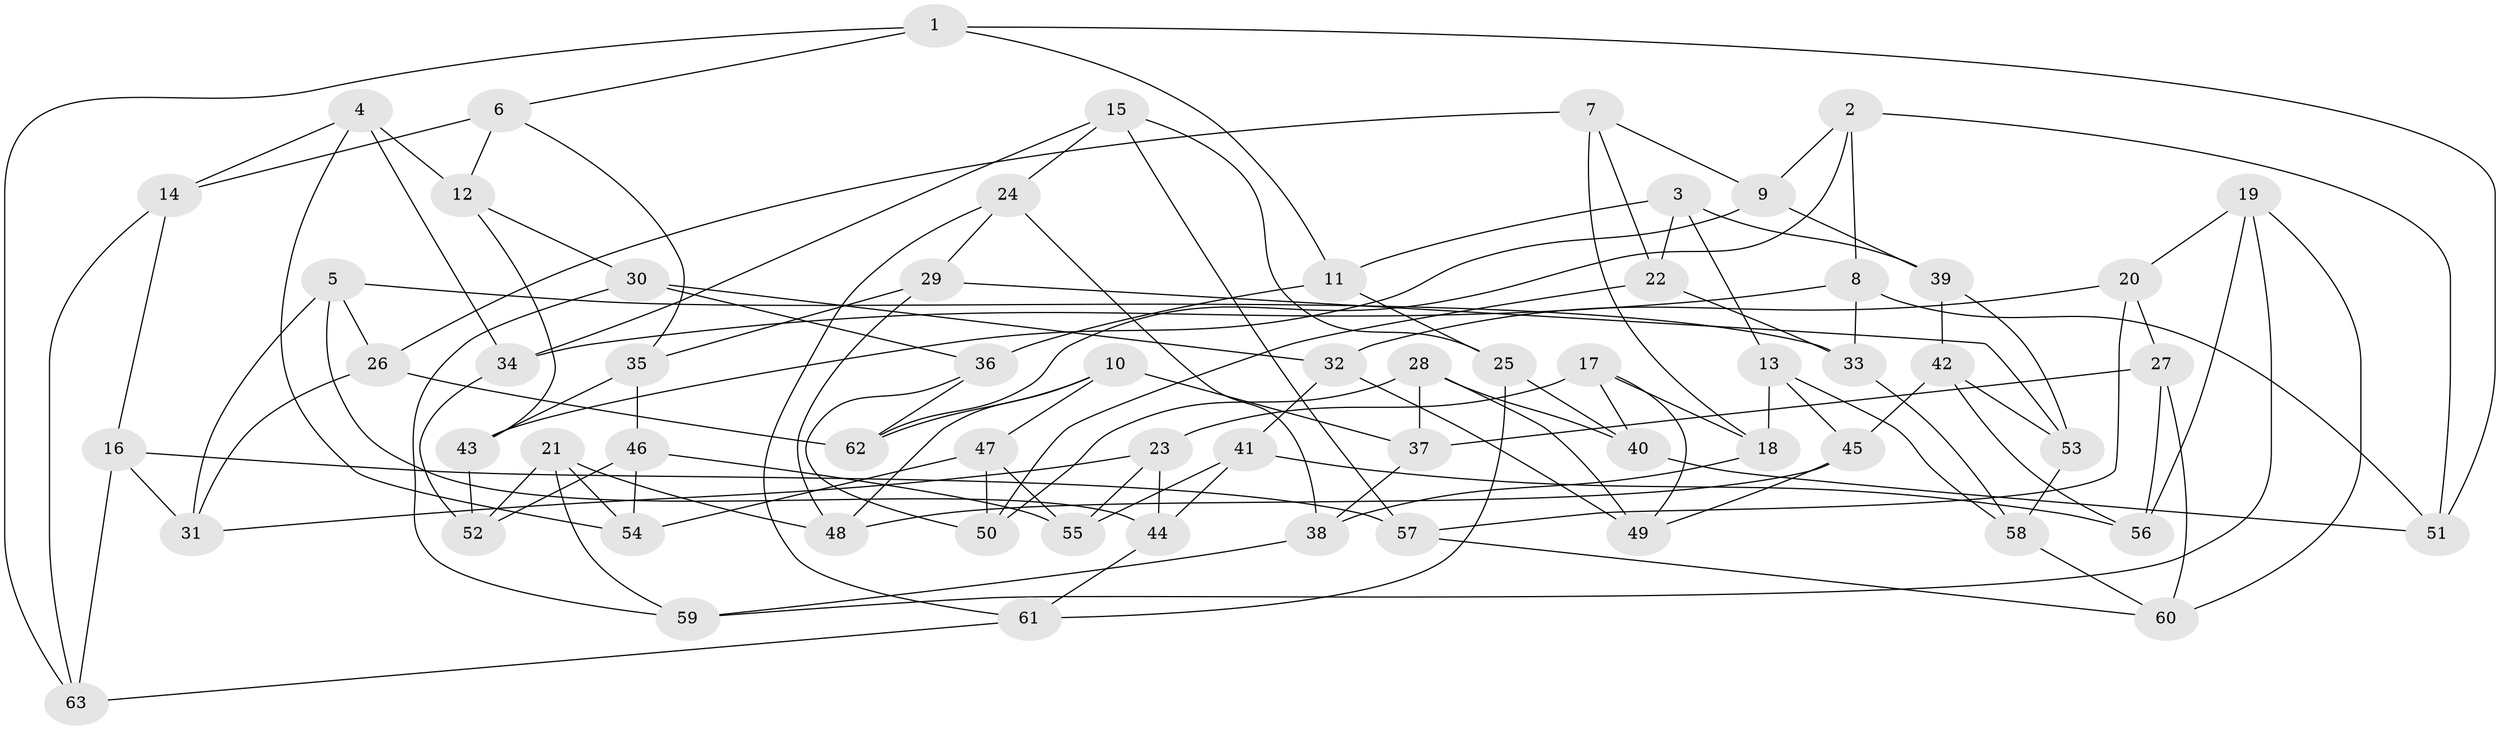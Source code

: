// coarse degree distribution, {6: 0.05263157894736842, 8: 0.02631578947368421, 5: 0.02631578947368421, 4: 0.631578947368421, 3: 0.13157894736842105, 7: 0.02631578947368421, 9: 0.02631578947368421, 10: 0.05263157894736842, 2: 0.02631578947368421}
// Generated by graph-tools (version 1.1) at 2025/54/03/04/25 22:54:06]
// undirected, 63 vertices, 126 edges
graph export_dot {
  node [color=gray90,style=filled];
  1;
  2;
  3;
  4;
  5;
  6;
  7;
  8;
  9;
  10;
  11;
  12;
  13;
  14;
  15;
  16;
  17;
  18;
  19;
  20;
  21;
  22;
  23;
  24;
  25;
  26;
  27;
  28;
  29;
  30;
  31;
  32;
  33;
  34;
  35;
  36;
  37;
  38;
  39;
  40;
  41;
  42;
  43;
  44;
  45;
  46;
  47;
  48;
  49;
  50;
  51;
  52;
  53;
  54;
  55;
  56;
  57;
  58;
  59;
  60;
  61;
  62;
  63;
  1 -- 11;
  1 -- 6;
  1 -- 63;
  1 -- 51;
  2 -- 9;
  2 -- 51;
  2 -- 8;
  2 -- 62;
  3 -- 13;
  3 -- 39;
  3 -- 11;
  3 -- 22;
  4 -- 14;
  4 -- 34;
  4 -- 12;
  4 -- 54;
  5 -- 26;
  5 -- 33;
  5 -- 31;
  5 -- 44;
  6 -- 35;
  6 -- 14;
  6 -- 12;
  7 -- 22;
  7 -- 9;
  7 -- 18;
  7 -- 26;
  8 -- 33;
  8 -- 51;
  8 -- 34;
  9 -- 39;
  9 -- 43;
  10 -- 47;
  10 -- 37;
  10 -- 62;
  10 -- 48;
  11 -- 25;
  11 -- 36;
  12 -- 43;
  12 -- 30;
  13 -- 18;
  13 -- 58;
  13 -- 45;
  14 -- 63;
  14 -- 16;
  15 -- 34;
  15 -- 25;
  15 -- 24;
  15 -- 57;
  16 -- 31;
  16 -- 63;
  16 -- 57;
  17 -- 49;
  17 -- 40;
  17 -- 18;
  17 -- 23;
  18 -- 38;
  19 -- 60;
  19 -- 20;
  19 -- 56;
  19 -- 59;
  20 -- 57;
  20 -- 32;
  20 -- 27;
  21 -- 48;
  21 -- 52;
  21 -- 54;
  21 -- 59;
  22 -- 50;
  22 -- 33;
  23 -- 55;
  23 -- 44;
  23 -- 31;
  24 -- 61;
  24 -- 29;
  24 -- 38;
  25 -- 40;
  25 -- 61;
  26 -- 62;
  26 -- 31;
  27 -- 56;
  27 -- 60;
  27 -- 37;
  28 -- 37;
  28 -- 50;
  28 -- 49;
  28 -- 40;
  29 -- 35;
  29 -- 48;
  29 -- 53;
  30 -- 36;
  30 -- 59;
  30 -- 32;
  32 -- 41;
  32 -- 49;
  33 -- 58;
  34 -- 52;
  35 -- 46;
  35 -- 43;
  36 -- 50;
  36 -- 62;
  37 -- 38;
  38 -- 59;
  39 -- 42;
  39 -- 53;
  40 -- 51;
  41 -- 44;
  41 -- 55;
  41 -- 56;
  42 -- 53;
  42 -- 56;
  42 -- 45;
  43 -- 52;
  44 -- 61;
  45 -- 48;
  45 -- 49;
  46 -- 54;
  46 -- 55;
  46 -- 52;
  47 -- 54;
  47 -- 50;
  47 -- 55;
  53 -- 58;
  57 -- 60;
  58 -- 60;
  61 -- 63;
}
